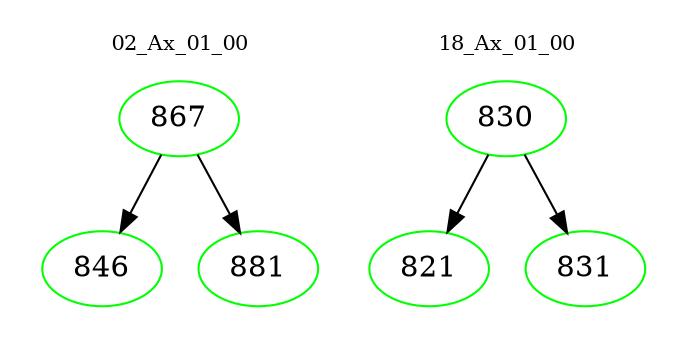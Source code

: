digraph{
subgraph cluster_0 {
color = white
label = "02_Ax_01_00";
fontsize=10;
T0_867 [label="867", color="green"]
T0_867 -> T0_846 [color="black"]
T0_846 [label="846", color="green"]
T0_867 -> T0_881 [color="black"]
T0_881 [label="881", color="green"]
}
subgraph cluster_1 {
color = white
label = "18_Ax_01_00";
fontsize=10;
T1_830 [label="830", color="green"]
T1_830 -> T1_821 [color="black"]
T1_821 [label="821", color="green"]
T1_830 -> T1_831 [color="black"]
T1_831 [label="831", color="green"]
}
}
